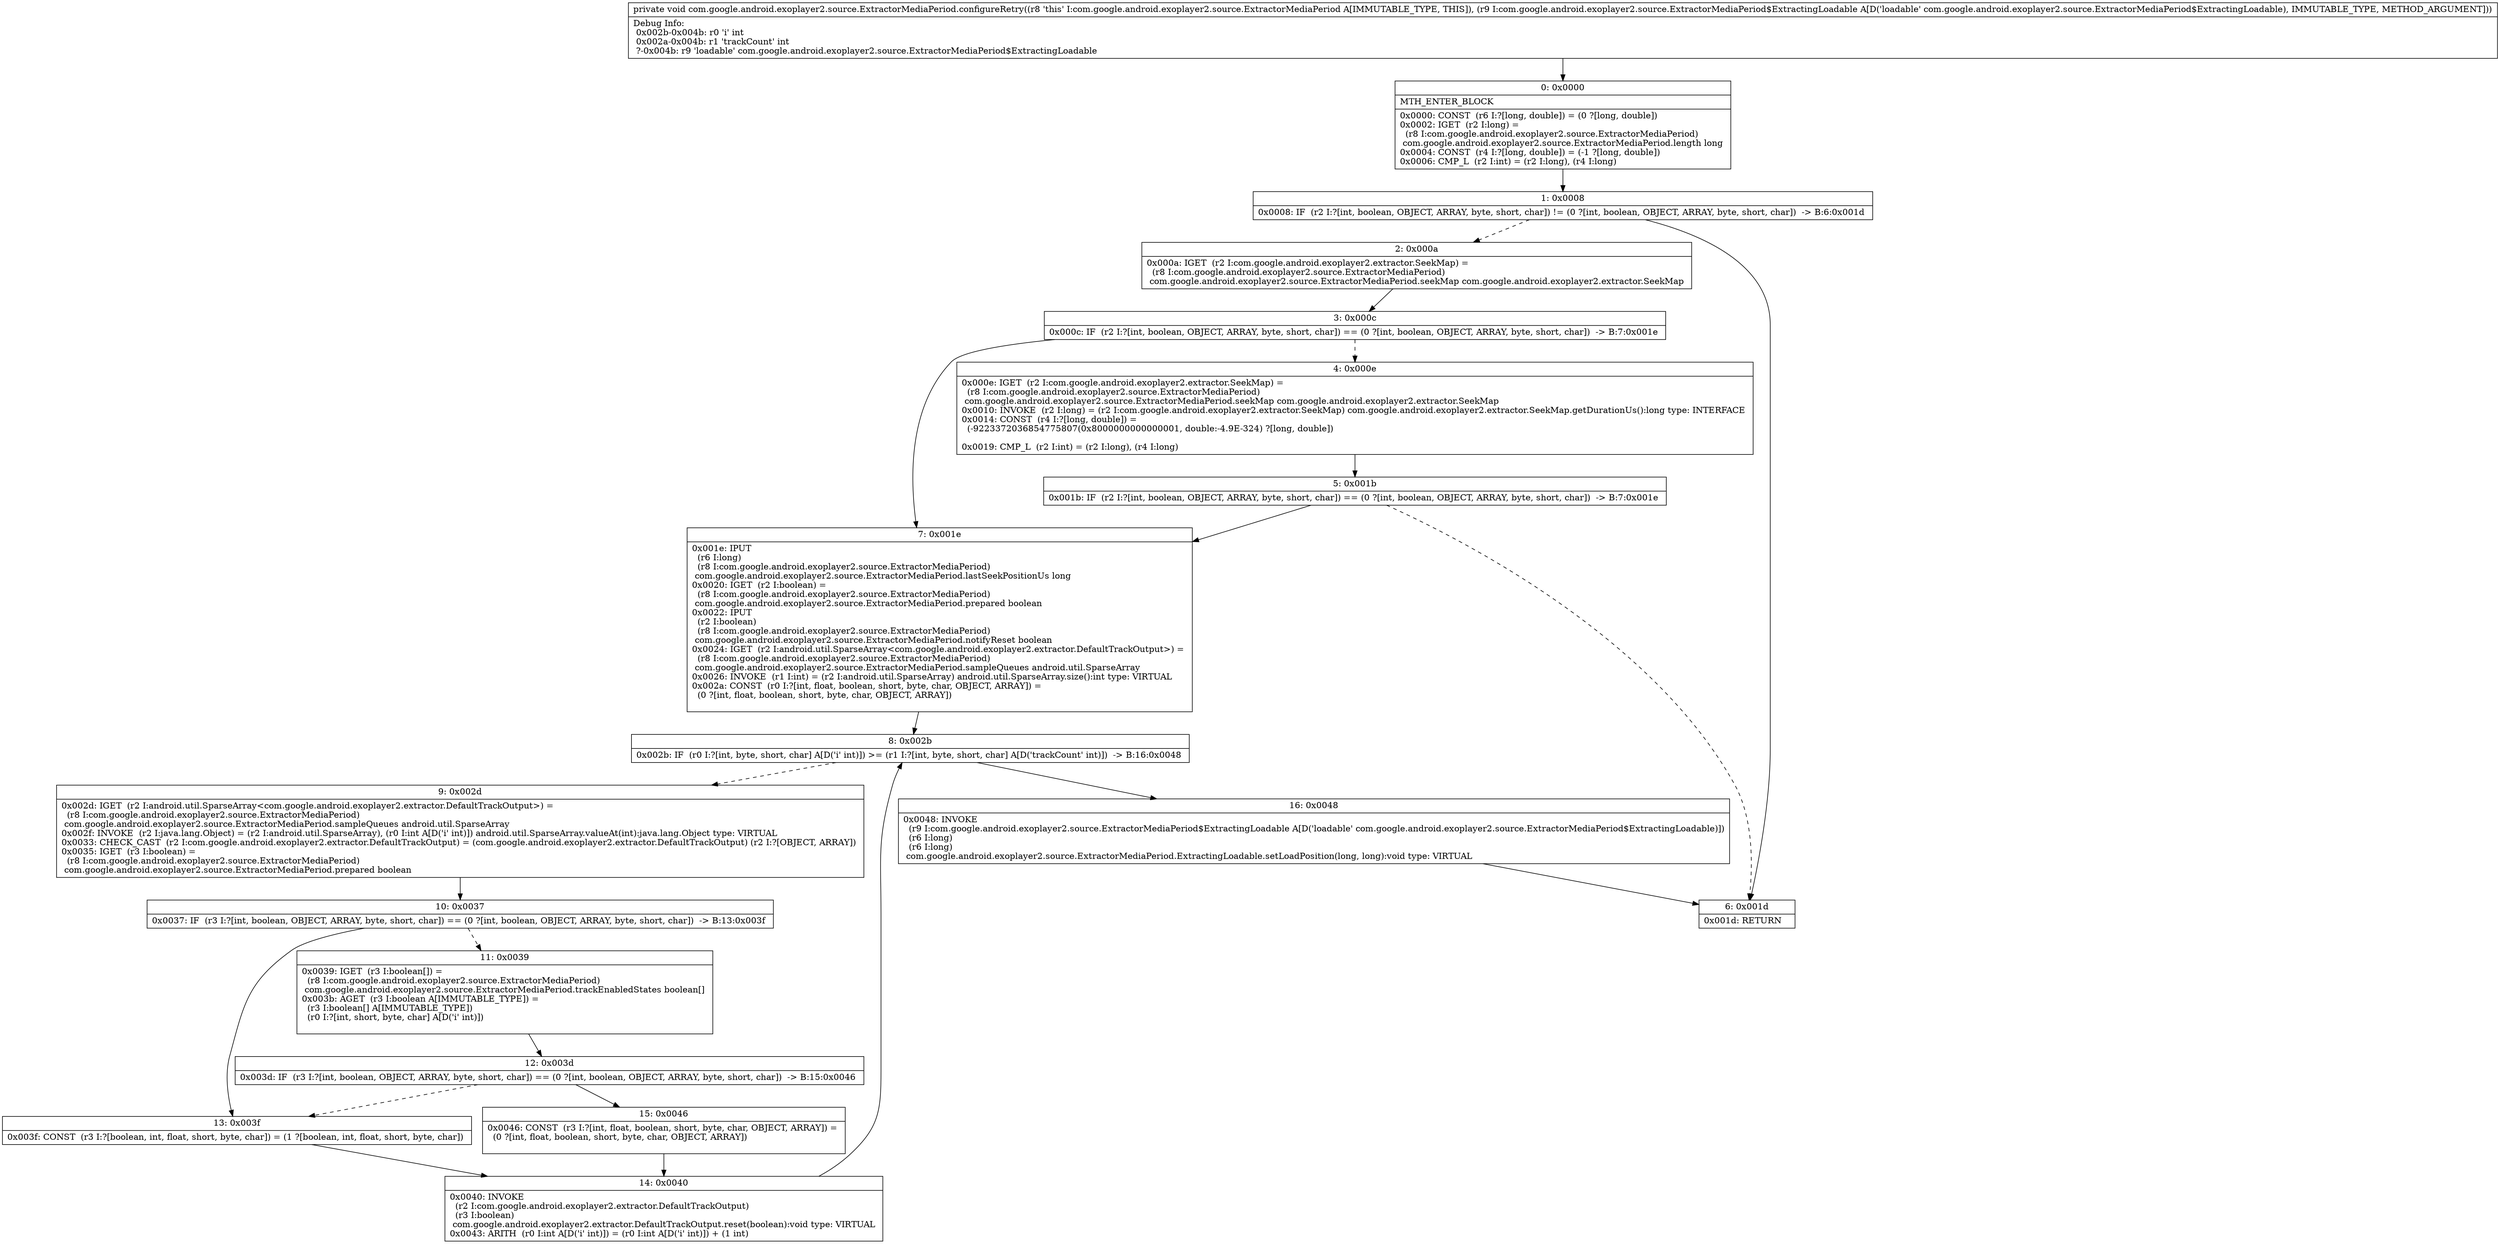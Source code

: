 digraph "CFG forcom.google.android.exoplayer2.source.ExtractorMediaPeriod.configureRetry(Lcom\/google\/android\/exoplayer2\/source\/ExtractorMediaPeriod$ExtractingLoadable;)V" {
Node_0 [shape=record,label="{0\:\ 0x0000|MTH_ENTER_BLOCK\l|0x0000: CONST  (r6 I:?[long, double]) = (0 ?[long, double]) \l0x0002: IGET  (r2 I:long) = \l  (r8 I:com.google.android.exoplayer2.source.ExtractorMediaPeriod)\l com.google.android.exoplayer2.source.ExtractorMediaPeriod.length long \l0x0004: CONST  (r4 I:?[long, double]) = (\-1 ?[long, double]) \l0x0006: CMP_L  (r2 I:int) = (r2 I:long), (r4 I:long) \l}"];
Node_1 [shape=record,label="{1\:\ 0x0008|0x0008: IF  (r2 I:?[int, boolean, OBJECT, ARRAY, byte, short, char]) != (0 ?[int, boolean, OBJECT, ARRAY, byte, short, char])  \-\> B:6:0x001d \l}"];
Node_2 [shape=record,label="{2\:\ 0x000a|0x000a: IGET  (r2 I:com.google.android.exoplayer2.extractor.SeekMap) = \l  (r8 I:com.google.android.exoplayer2.source.ExtractorMediaPeriod)\l com.google.android.exoplayer2.source.ExtractorMediaPeriod.seekMap com.google.android.exoplayer2.extractor.SeekMap \l}"];
Node_3 [shape=record,label="{3\:\ 0x000c|0x000c: IF  (r2 I:?[int, boolean, OBJECT, ARRAY, byte, short, char]) == (0 ?[int, boolean, OBJECT, ARRAY, byte, short, char])  \-\> B:7:0x001e \l}"];
Node_4 [shape=record,label="{4\:\ 0x000e|0x000e: IGET  (r2 I:com.google.android.exoplayer2.extractor.SeekMap) = \l  (r8 I:com.google.android.exoplayer2.source.ExtractorMediaPeriod)\l com.google.android.exoplayer2.source.ExtractorMediaPeriod.seekMap com.google.android.exoplayer2.extractor.SeekMap \l0x0010: INVOKE  (r2 I:long) = (r2 I:com.google.android.exoplayer2.extractor.SeekMap) com.google.android.exoplayer2.extractor.SeekMap.getDurationUs():long type: INTERFACE \l0x0014: CONST  (r4 I:?[long, double]) = \l  (\-9223372036854775807(0x8000000000000001, double:\-4.9E\-324) ?[long, double])\l \l0x0019: CMP_L  (r2 I:int) = (r2 I:long), (r4 I:long) \l}"];
Node_5 [shape=record,label="{5\:\ 0x001b|0x001b: IF  (r2 I:?[int, boolean, OBJECT, ARRAY, byte, short, char]) == (0 ?[int, boolean, OBJECT, ARRAY, byte, short, char])  \-\> B:7:0x001e \l}"];
Node_6 [shape=record,label="{6\:\ 0x001d|0x001d: RETURN   \l}"];
Node_7 [shape=record,label="{7\:\ 0x001e|0x001e: IPUT  \l  (r6 I:long)\l  (r8 I:com.google.android.exoplayer2.source.ExtractorMediaPeriod)\l com.google.android.exoplayer2.source.ExtractorMediaPeriod.lastSeekPositionUs long \l0x0020: IGET  (r2 I:boolean) = \l  (r8 I:com.google.android.exoplayer2.source.ExtractorMediaPeriod)\l com.google.android.exoplayer2.source.ExtractorMediaPeriod.prepared boolean \l0x0022: IPUT  \l  (r2 I:boolean)\l  (r8 I:com.google.android.exoplayer2.source.ExtractorMediaPeriod)\l com.google.android.exoplayer2.source.ExtractorMediaPeriod.notifyReset boolean \l0x0024: IGET  (r2 I:android.util.SparseArray\<com.google.android.exoplayer2.extractor.DefaultTrackOutput\>) = \l  (r8 I:com.google.android.exoplayer2.source.ExtractorMediaPeriod)\l com.google.android.exoplayer2.source.ExtractorMediaPeriod.sampleQueues android.util.SparseArray \l0x0026: INVOKE  (r1 I:int) = (r2 I:android.util.SparseArray) android.util.SparseArray.size():int type: VIRTUAL \l0x002a: CONST  (r0 I:?[int, float, boolean, short, byte, char, OBJECT, ARRAY]) = \l  (0 ?[int, float, boolean, short, byte, char, OBJECT, ARRAY])\l \l}"];
Node_8 [shape=record,label="{8\:\ 0x002b|0x002b: IF  (r0 I:?[int, byte, short, char] A[D('i' int)]) \>= (r1 I:?[int, byte, short, char] A[D('trackCount' int)])  \-\> B:16:0x0048 \l}"];
Node_9 [shape=record,label="{9\:\ 0x002d|0x002d: IGET  (r2 I:android.util.SparseArray\<com.google.android.exoplayer2.extractor.DefaultTrackOutput\>) = \l  (r8 I:com.google.android.exoplayer2.source.ExtractorMediaPeriod)\l com.google.android.exoplayer2.source.ExtractorMediaPeriod.sampleQueues android.util.SparseArray \l0x002f: INVOKE  (r2 I:java.lang.Object) = (r2 I:android.util.SparseArray), (r0 I:int A[D('i' int)]) android.util.SparseArray.valueAt(int):java.lang.Object type: VIRTUAL \l0x0033: CHECK_CAST  (r2 I:com.google.android.exoplayer2.extractor.DefaultTrackOutput) = (com.google.android.exoplayer2.extractor.DefaultTrackOutput) (r2 I:?[OBJECT, ARRAY]) \l0x0035: IGET  (r3 I:boolean) = \l  (r8 I:com.google.android.exoplayer2.source.ExtractorMediaPeriod)\l com.google.android.exoplayer2.source.ExtractorMediaPeriod.prepared boolean \l}"];
Node_10 [shape=record,label="{10\:\ 0x0037|0x0037: IF  (r3 I:?[int, boolean, OBJECT, ARRAY, byte, short, char]) == (0 ?[int, boolean, OBJECT, ARRAY, byte, short, char])  \-\> B:13:0x003f \l}"];
Node_11 [shape=record,label="{11\:\ 0x0039|0x0039: IGET  (r3 I:boolean[]) = \l  (r8 I:com.google.android.exoplayer2.source.ExtractorMediaPeriod)\l com.google.android.exoplayer2.source.ExtractorMediaPeriod.trackEnabledStates boolean[] \l0x003b: AGET  (r3 I:boolean A[IMMUTABLE_TYPE]) = \l  (r3 I:boolean[] A[IMMUTABLE_TYPE])\l  (r0 I:?[int, short, byte, char] A[D('i' int)])\l \l}"];
Node_12 [shape=record,label="{12\:\ 0x003d|0x003d: IF  (r3 I:?[int, boolean, OBJECT, ARRAY, byte, short, char]) == (0 ?[int, boolean, OBJECT, ARRAY, byte, short, char])  \-\> B:15:0x0046 \l}"];
Node_13 [shape=record,label="{13\:\ 0x003f|0x003f: CONST  (r3 I:?[boolean, int, float, short, byte, char]) = (1 ?[boolean, int, float, short, byte, char]) \l}"];
Node_14 [shape=record,label="{14\:\ 0x0040|0x0040: INVOKE  \l  (r2 I:com.google.android.exoplayer2.extractor.DefaultTrackOutput)\l  (r3 I:boolean)\l com.google.android.exoplayer2.extractor.DefaultTrackOutput.reset(boolean):void type: VIRTUAL \l0x0043: ARITH  (r0 I:int A[D('i' int)]) = (r0 I:int A[D('i' int)]) + (1 int) \l}"];
Node_15 [shape=record,label="{15\:\ 0x0046|0x0046: CONST  (r3 I:?[int, float, boolean, short, byte, char, OBJECT, ARRAY]) = \l  (0 ?[int, float, boolean, short, byte, char, OBJECT, ARRAY])\l \l}"];
Node_16 [shape=record,label="{16\:\ 0x0048|0x0048: INVOKE  \l  (r9 I:com.google.android.exoplayer2.source.ExtractorMediaPeriod$ExtractingLoadable A[D('loadable' com.google.android.exoplayer2.source.ExtractorMediaPeriod$ExtractingLoadable)])\l  (r6 I:long)\l  (r6 I:long)\l com.google.android.exoplayer2.source.ExtractorMediaPeriod.ExtractingLoadable.setLoadPosition(long, long):void type: VIRTUAL \l}"];
MethodNode[shape=record,label="{private void com.google.android.exoplayer2.source.ExtractorMediaPeriod.configureRetry((r8 'this' I:com.google.android.exoplayer2.source.ExtractorMediaPeriod A[IMMUTABLE_TYPE, THIS]), (r9 I:com.google.android.exoplayer2.source.ExtractorMediaPeriod$ExtractingLoadable A[D('loadable' com.google.android.exoplayer2.source.ExtractorMediaPeriod$ExtractingLoadable), IMMUTABLE_TYPE, METHOD_ARGUMENT]))  | Debug Info:\l  0x002b\-0x004b: r0 'i' int\l  0x002a\-0x004b: r1 'trackCount' int\l  ?\-0x004b: r9 'loadable' com.google.android.exoplayer2.source.ExtractorMediaPeriod$ExtractingLoadable\l}"];
MethodNode -> Node_0;
Node_0 -> Node_1;
Node_1 -> Node_2[style=dashed];
Node_1 -> Node_6;
Node_2 -> Node_3;
Node_3 -> Node_4[style=dashed];
Node_3 -> Node_7;
Node_4 -> Node_5;
Node_5 -> Node_6[style=dashed];
Node_5 -> Node_7;
Node_7 -> Node_8;
Node_8 -> Node_9[style=dashed];
Node_8 -> Node_16;
Node_9 -> Node_10;
Node_10 -> Node_11[style=dashed];
Node_10 -> Node_13;
Node_11 -> Node_12;
Node_12 -> Node_13[style=dashed];
Node_12 -> Node_15;
Node_13 -> Node_14;
Node_14 -> Node_8;
Node_15 -> Node_14;
Node_16 -> Node_6;
}

